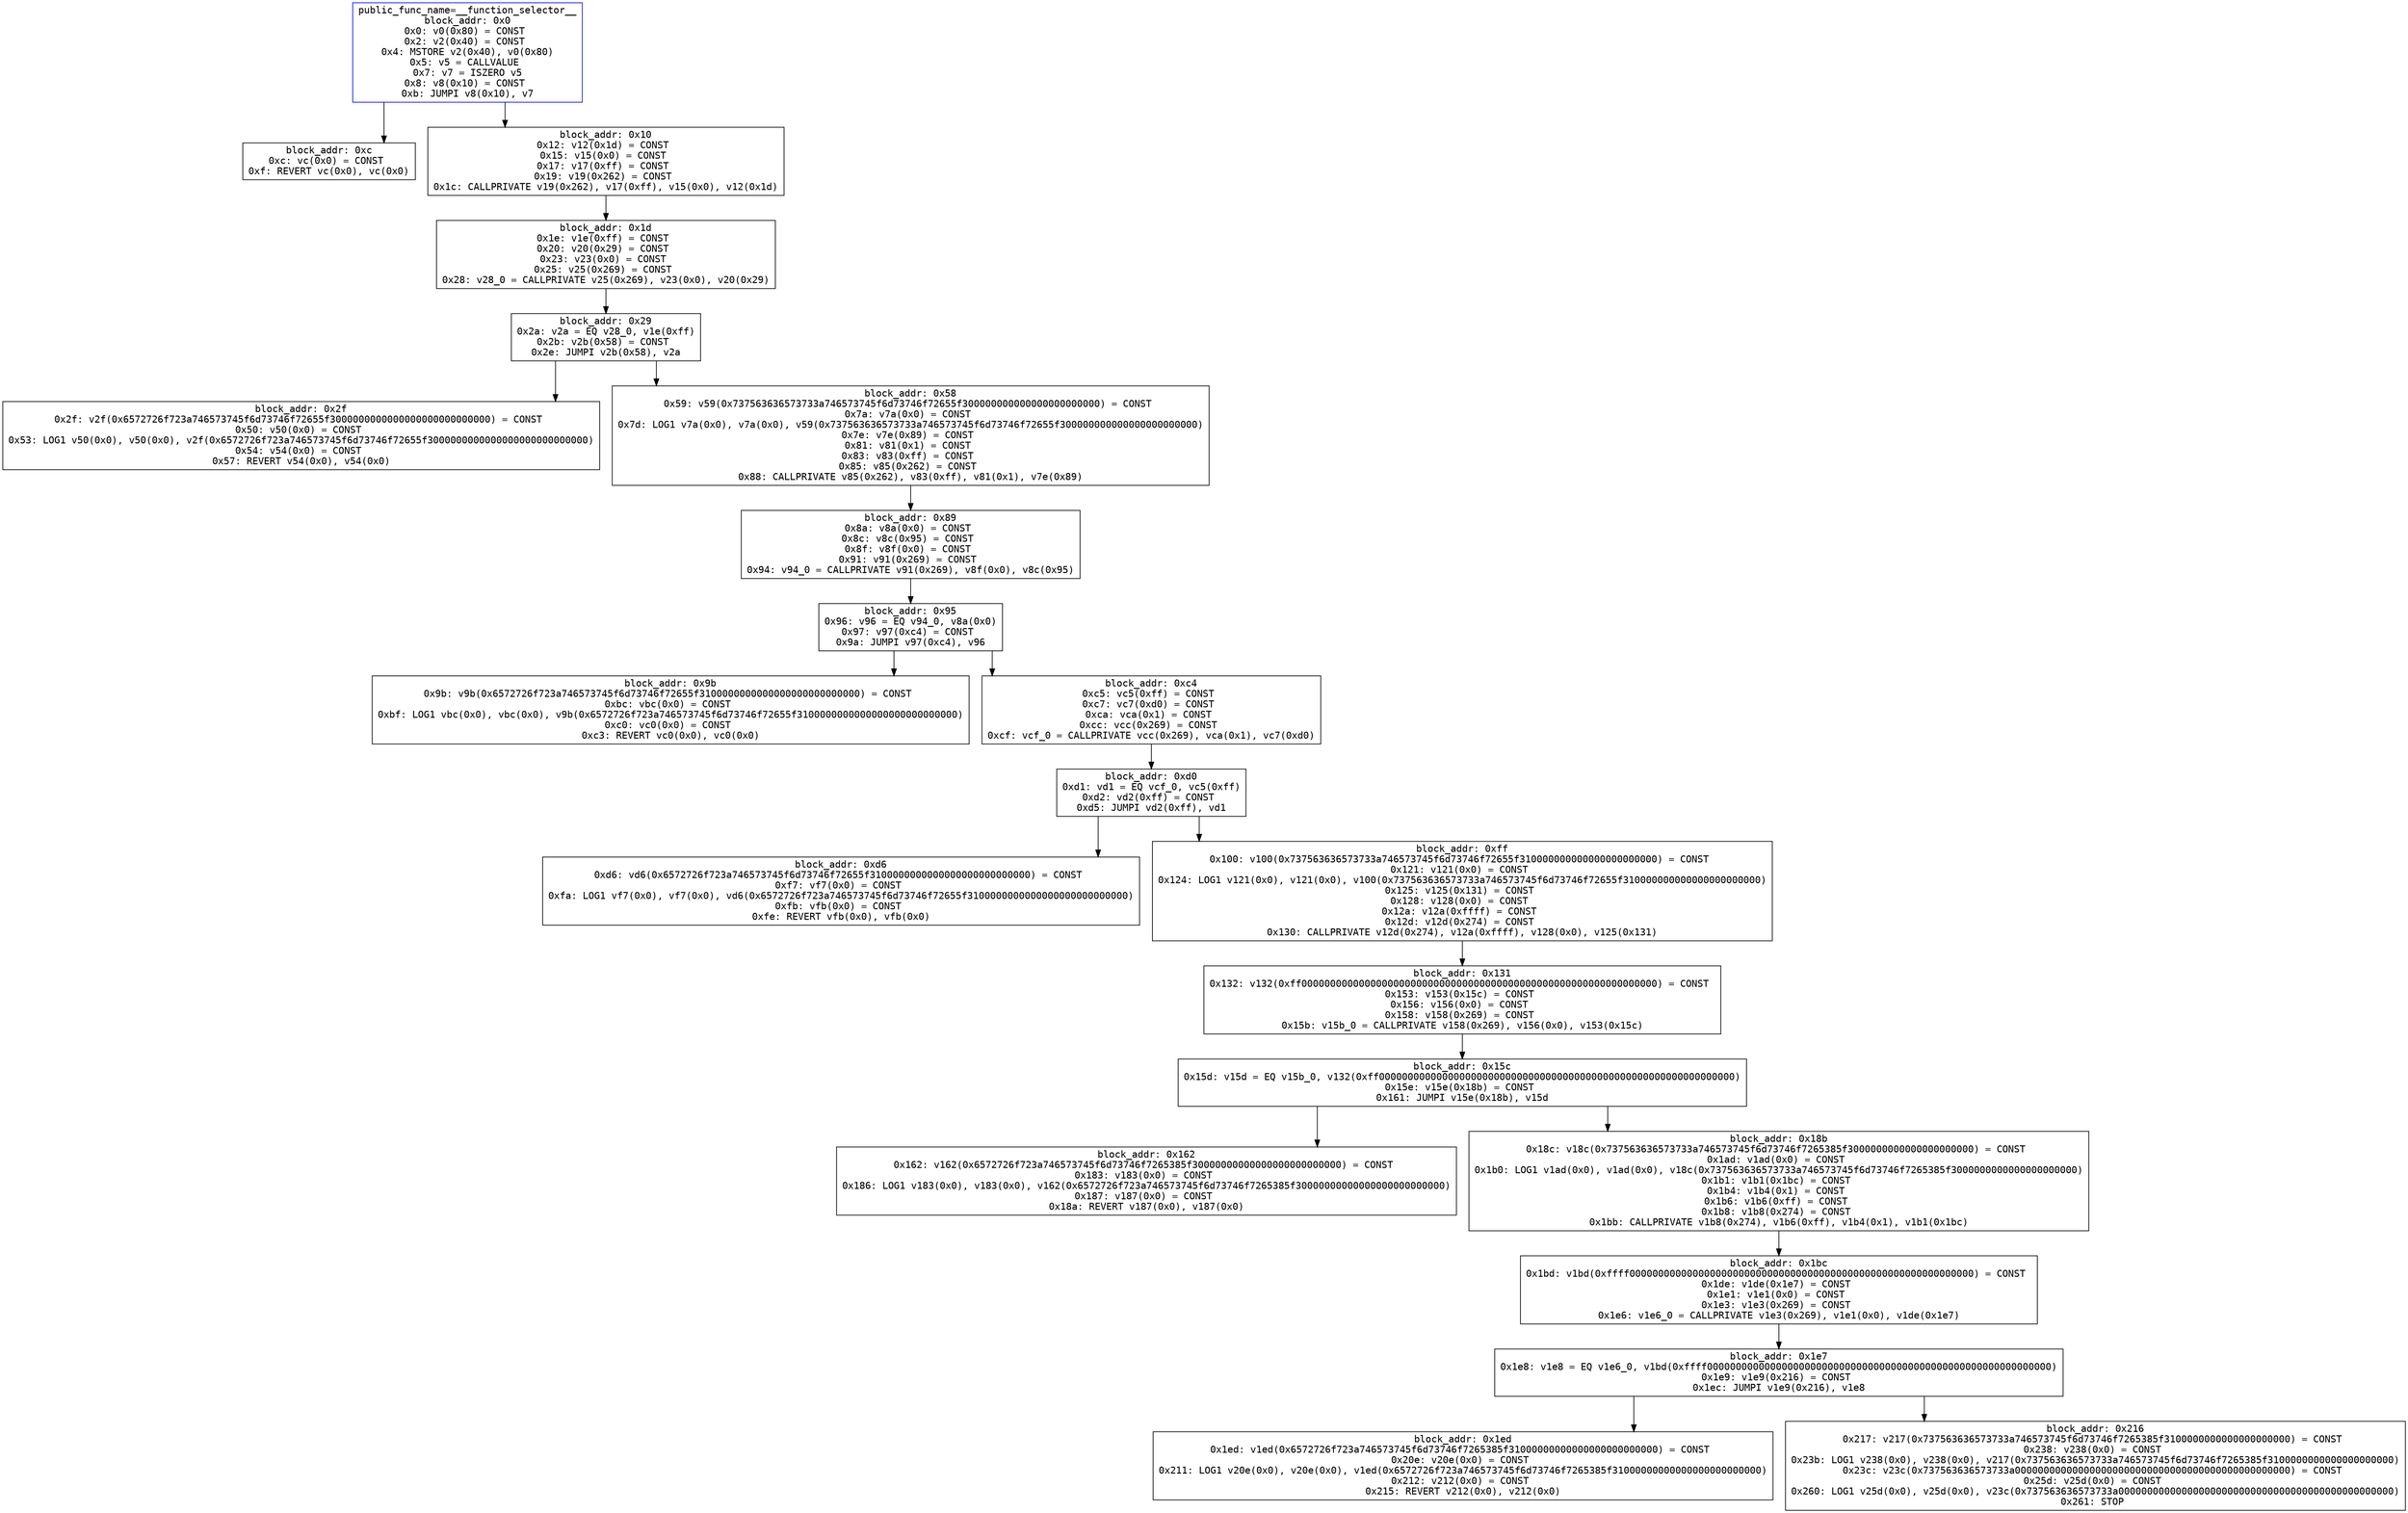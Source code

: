 digraph g {
	splines=ortho;
	node[fontname="courier"];
	"0x0" [shape=box, color=blue, label="public_func_name=__function_selector__
block_addr: 0x0
0x0: v0(0x80) = CONST 
0x2: v2(0x40) = CONST 
0x4: MSTORE v2(0x40), v0(0x80)
0x5: v5 = CALLVALUE 
0x7: v7 = ISZERO v5
0x8: v8(0x10) = CONST 
0xb: JUMPI v8(0x10), v7"];
	"0xc" [shape=box, color=black, label="block_addr: 0xc
0xc: vc(0x0) = CONST 
0xf: REVERT vc(0x0), vc(0x0)"];
	"0x10" [shape=box, color=black, label="block_addr: 0x10
0x12: v12(0x1d) = CONST 
0x15: v15(0x0) = CONST 
0x17: v17(0xff) = CONST 
0x19: v19(0x262) = CONST 
0x1c: CALLPRIVATE v19(0x262), v17(0xff), v15(0x0), v12(0x1d)"];
	"0x1d" [shape=box, color=black, label="block_addr: 0x1d
0x1e: v1e(0xff) = CONST 
0x20: v20(0x29) = CONST 
0x23: v23(0x0) = CONST 
0x25: v25(0x269) = CONST 
0x28: v28_0 = CALLPRIVATE v25(0x269), v23(0x0), v20(0x29)"];
	"0x29" [shape=box, color=black, label="block_addr: 0x29
0x2a: v2a = EQ v28_0, v1e(0xff)
0x2b: v2b(0x58) = CONST 
0x2e: JUMPI v2b(0x58), v2a"];
	"0x2f" [shape=box, color=black, label="block_addr: 0x2f
0x2f: v2f(0x6572726f723a746573745f6d73746f72655f3000000000000000000000000000) = CONST 
0x50: v50(0x0) = CONST 
0x53: LOG1 v50(0x0), v50(0x0), v2f(0x6572726f723a746573745f6d73746f72655f3000000000000000000000000000)
0x54: v54(0x0) = CONST 
0x57: REVERT v54(0x0), v54(0x0)"];
	"0x58" [shape=box, color=black, label="block_addr: 0x58
0x59: v59(0x737563636573733a746573745f6d73746f72655f300000000000000000000000) = CONST 
0x7a: v7a(0x0) = CONST 
0x7d: LOG1 v7a(0x0), v7a(0x0), v59(0x737563636573733a746573745f6d73746f72655f300000000000000000000000)
0x7e: v7e(0x89) = CONST 
0x81: v81(0x1) = CONST 
0x83: v83(0xff) = CONST 
0x85: v85(0x262) = CONST 
0x88: CALLPRIVATE v85(0x262), v83(0xff), v81(0x1), v7e(0x89)"];
	"0x89" [shape=box, color=black, label="block_addr: 0x89
0x8a: v8a(0x0) = CONST 
0x8c: v8c(0x95) = CONST 
0x8f: v8f(0x0) = CONST 
0x91: v91(0x269) = CONST 
0x94: v94_0 = CALLPRIVATE v91(0x269), v8f(0x0), v8c(0x95)"];
	"0x95" [shape=box, color=black, label="block_addr: 0x95
0x96: v96 = EQ v94_0, v8a(0x0)
0x97: v97(0xc4) = CONST 
0x9a: JUMPI v97(0xc4), v96"];
	"0x9b" [shape=box, color=black, label="block_addr: 0x9b
0x9b: v9b(0x6572726f723a746573745f6d73746f72655f3100000000000000000000000000) = CONST 
0xbc: vbc(0x0) = CONST 
0xbf: LOG1 vbc(0x0), vbc(0x0), v9b(0x6572726f723a746573745f6d73746f72655f3100000000000000000000000000)
0xc0: vc0(0x0) = CONST 
0xc3: REVERT vc0(0x0), vc0(0x0)"];
	"0xc4" [shape=box, color=black, label="block_addr: 0xc4
0xc5: vc5(0xff) = CONST 
0xc7: vc7(0xd0) = CONST 
0xca: vca(0x1) = CONST 
0xcc: vcc(0x269) = CONST 
0xcf: vcf_0 = CALLPRIVATE vcc(0x269), vca(0x1), vc7(0xd0)"];
	"0xd0" [shape=box, color=black, label="block_addr: 0xd0
0xd1: vd1 = EQ vcf_0, vc5(0xff)
0xd2: vd2(0xff) = CONST 
0xd5: JUMPI vd2(0xff), vd1"];
	"0xd6" [shape=box, color=black, label="block_addr: 0xd6
0xd6: vd6(0x6572726f723a746573745f6d73746f72655f3100000000000000000000000000) = CONST 
0xf7: vf7(0x0) = CONST 
0xfa: LOG1 vf7(0x0), vf7(0x0), vd6(0x6572726f723a746573745f6d73746f72655f3100000000000000000000000000)
0xfb: vfb(0x0) = CONST 
0xfe: REVERT vfb(0x0), vfb(0x0)"];
	"0xff" [shape=box, color=black, label="block_addr: 0xff
0x100: v100(0x737563636573733a746573745f6d73746f72655f310000000000000000000000) = CONST 
0x121: v121(0x0) = CONST 
0x124: LOG1 v121(0x0), v121(0x0), v100(0x737563636573733a746573745f6d73746f72655f310000000000000000000000)
0x125: v125(0x131) = CONST 
0x128: v128(0x0) = CONST 
0x12a: v12a(0xffff) = CONST 
0x12d: v12d(0x274) = CONST 
0x130: CALLPRIVATE v12d(0x274), v12a(0xffff), v128(0x0), v125(0x131)"];
	"0x131" [shape=box, color=black, label="block_addr: 0x131
0x132: v132(0xff00000000000000000000000000000000000000000000000000000000000000) = CONST 
0x153: v153(0x15c) = CONST 
0x156: v156(0x0) = CONST 
0x158: v158(0x269) = CONST 
0x15b: v15b_0 = CALLPRIVATE v158(0x269), v156(0x0), v153(0x15c)"];
	"0x15c" [shape=box, color=black, label="block_addr: 0x15c
0x15d: v15d = EQ v15b_0, v132(0xff00000000000000000000000000000000000000000000000000000000000000)
0x15e: v15e(0x18b) = CONST 
0x161: JUMPI v15e(0x18b), v15d"];
	"0x162" [shape=box, color=black, label="block_addr: 0x162
0x162: v162(0x6572726f723a746573745f6d73746f7265385f30000000000000000000000000) = CONST 
0x183: v183(0x0) = CONST 
0x186: LOG1 v183(0x0), v183(0x0), v162(0x6572726f723a746573745f6d73746f7265385f30000000000000000000000000)
0x187: v187(0x0) = CONST 
0x18a: REVERT v187(0x0), v187(0x0)"];
	"0x18b" [shape=box, color=black, label="block_addr: 0x18b
0x18c: v18c(0x737563636573733a746573745f6d73746f7265385f3000000000000000000000) = CONST 
0x1ad: v1ad(0x0) = CONST 
0x1b0: LOG1 v1ad(0x0), v1ad(0x0), v18c(0x737563636573733a746573745f6d73746f7265385f3000000000000000000000)
0x1b1: v1b1(0x1bc) = CONST 
0x1b4: v1b4(0x1) = CONST 
0x1b6: v1b6(0xff) = CONST 
0x1b8: v1b8(0x274) = CONST 
0x1bb: CALLPRIVATE v1b8(0x274), v1b6(0xff), v1b4(0x1), v1b1(0x1bc)"];
	"0x1bc" [shape=box, color=black, label="block_addr: 0x1bc
0x1bd: v1bd(0xffff000000000000000000000000000000000000000000000000000000000000) = CONST 
0x1de: v1de(0x1e7) = CONST 
0x1e1: v1e1(0x0) = CONST 
0x1e3: v1e3(0x269) = CONST 
0x1e6: v1e6_0 = CALLPRIVATE v1e3(0x269), v1e1(0x0), v1de(0x1e7)"];
	"0x1e7" [shape=box, color=black, label="block_addr: 0x1e7
0x1e8: v1e8 = EQ v1e6_0, v1bd(0xffff000000000000000000000000000000000000000000000000000000000000)
0x1e9: v1e9(0x216) = CONST 
0x1ec: JUMPI v1e9(0x216), v1e8"];
	"0x1ed" [shape=box, color=black, label="block_addr: 0x1ed
0x1ed: v1ed(0x6572726f723a746573745f6d73746f7265385f31000000000000000000000000) = CONST 
0x20e: v20e(0x0) = CONST 
0x211: LOG1 v20e(0x0), v20e(0x0), v1ed(0x6572726f723a746573745f6d73746f7265385f31000000000000000000000000)
0x212: v212(0x0) = CONST 
0x215: REVERT v212(0x0), v212(0x0)"];
	"0x216" [shape=box, color=black, label="block_addr: 0x216
0x217: v217(0x737563636573733a746573745f6d73746f7265385f3100000000000000000000) = CONST 
0x238: v238(0x0) = CONST 
0x23b: LOG1 v238(0x0), v238(0x0), v217(0x737563636573733a746573745f6d73746f7265385f3100000000000000000000)
0x23c: v23c(0x737563636573733a000000000000000000000000000000000000000000000000) = CONST 
0x25d: v25d(0x0) = CONST 
0x260: LOG1 v25d(0x0), v25d(0x0), v23c(0x737563636573733a000000000000000000000000000000000000000000000000)
0x261: STOP "];

	"0x0" -> "0xc";
	"0x0" -> "0x10";
	"0x10" -> "0x1d";
	"0x1d" -> "0x29";
	"0x29" -> "0x2f";
	"0x29" -> "0x58";
	"0x58" -> "0x89";
	"0x89" -> "0x95";
	"0x95" -> "0x9b";
	"0x95" -> "0xc4";
	"0xc4" -> "0xd0";
	"0xd0" -> "0xd6";
	"0xd0" -> "0xff";
	"0xff" -> "0x131";
	"0x131" -> "0x15c";
	"0x15c" -> "0x162";
	"0x15c" -> "0x18b";
	"0x18b" -> "0x1bc";
	"0x1bc" -> "0x1e7";
	"0x1e7" -> "0x1ed";
	"0x1e7" -> "0x216";
}